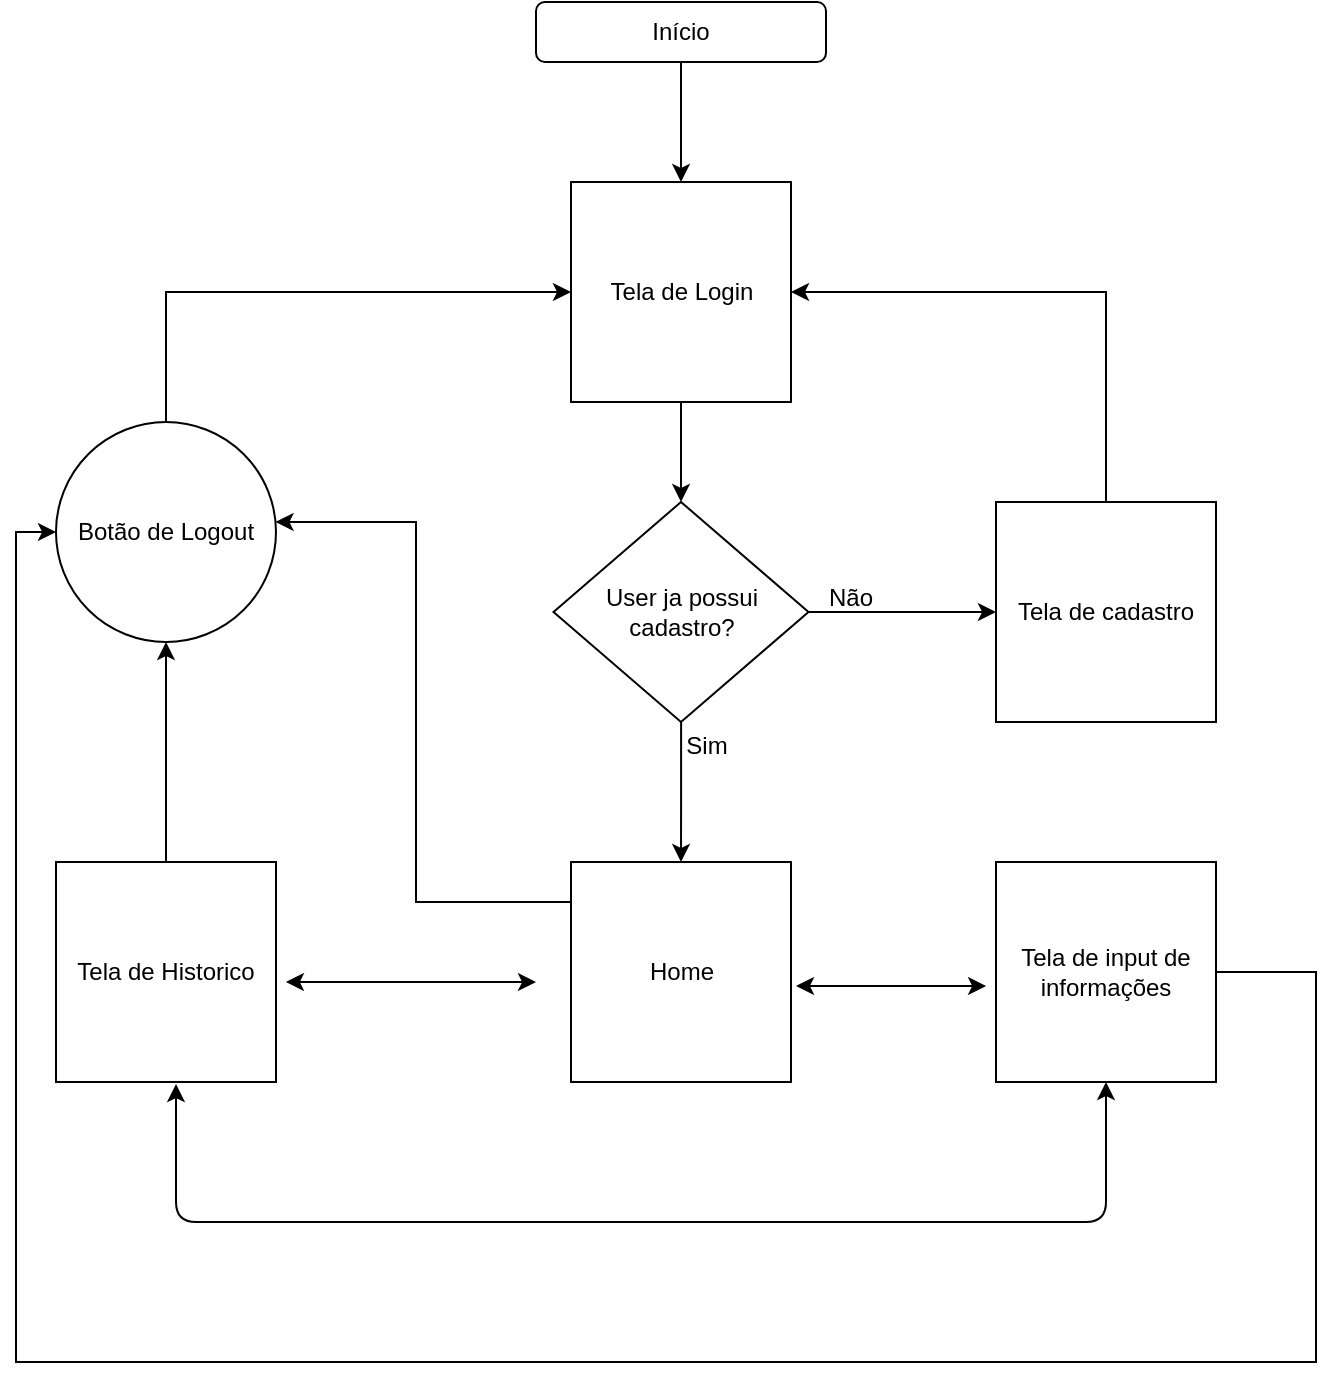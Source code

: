 <mxfile version="14.7.3" type="device"><diagram id="f9jhKmX-fUOaQQ5LwzYX" name="Page-1"><mxGraphModel dx="1426" dy="768" grid="1" gridSize="10" guides="1" tooltips="1" connect="1" arrows="1" fold="1" page="1" pageScale="1" pageWidth="850" pageHeight="1100" math="0" shadow="0"><root><mxCell id="0"/><mxCell id="1" parent="0"/><mxCell id="BUUidGrk-Kmg9liq6ME8-3" style="edgeStyle=orthogonalEdgeStyle;rounded=0;orthogonalLoop=1;jettySize=auto;html=1;entryX=0.5;entryY=0;entryDx=0;entryDy=0;" edge="1" parent="1" source="BUUidGrk-Kmg9liq6ME8-1" target="BUUidGrk-Kmg9liq6ME8-2"><mxGeometry relative="1" as="geometry"/></mxCell><mxCell id="BUUidGrk-Kmg9liq6ME8-1" value="Início" style="rounded=1;whiteSpace=wrap;html=1;" vertex="1" parent="1"><mxGeometry x="340" y="30" width="145" height="30" as="geometry"/></mxCell><mxCell id="BUUidGrk-Kmg9liq6ME8-5" style="edgeStyle=orthogonalEdgeStyle;rounded=0;orthogonalLoop=1;jettySize=auto;html=1;entryX=0.5;entryY=0;entryDx=0;entryDy=0;" edge="1" parent="1" source="BUUidGrk-Kmg9liq6ME8-2" target="BUUidGrk-Kmg9liq6ME8-4"><mxGeometry relative="1" as="geometry"/></mxCell><mxCell id="BUUidGrk-Kmg9liq6ME8-2" value="Tela de Login" style="whiteSpace=wrap;html=1;aspect=fixed;" vertex="1" parent="1"><mxGeometry x="357.5" y="120" width="110" height="110" as="geometry"/></mxCell><mxCell id="BUUidGrk-Kmg9liq6ME8-7" style="edgeStyle=orthogonalEdgeStyle;rounded=0;orthogonalLoop=1;jettySize=auto;html=1;" edge="1" parent="1" source="BUUidGrk-Kmg9liq6ME8-4" target="BUUidGrk-Kmg9liq6ME8-6"><mxGeometry relative="1" as="geometry"/></mxCell><mxCell id="BUUidGrk-Kmg9liq6ME8-10" style="edgeStyle=orthogonalEdgeStyle;rounded=0;orthogonalLoop=1;jettySize=auto;html=1;entryX=0.5;entryY=0;entryDx=0;entryDy=0;" edge="1" parent="1" source="BUUidGrk-Kmg9liq6ME8-4" target="BUUidGrk-Kmg9liq6ME8-9"><mxGeometry relative="1" as="geometry"/></mxCell><mxCell id="BUUidGrk-Kmg9liq6ME8-4" value="User ja possui cadastro?" style="rhombus;whiteSpace=wrap;html=1;" vertex="1" parent="1"><mxGeometry x="348.75" y="280" width="127.5" height="110" as="geometry"/></mxCell><mxCell id="BUUidGrk-Kmg9liq6ME8-8" style="edgeStyle=orthogonalEdgeStyle;rounded=0;orthogonalLoop=1;jettySize=auto;html=1;exitX=0.5;exitY=0;exitDx=0;exitDy=0;entryX=1;entryY=0.5;entryDx=0;entryDy=0;" edge="1" parent="1" source="BUUidGrk-Kmg9liq6ME8-6" target="BUUidGrk-Kmg9liq6ME8-2"><mxGeometry relative="1" as="geometry"/></mxCell><mxCell id="BUUidGrk-Kmg9liq6ME8-6" value="Tela de cadastro" style="whiteSpace=wrap;html=1;aspect=fixed;" vertex="1" parent="1"><mxGeometry x="570" y="280" width="110" height="110" as="geometry"/></mxCell><mxCell id="BUUidGrk-Kmg9liq6ME8-21" style="edgeStyle=orthogonalEdgeStyle;rounded=0;orthogonalLoop=1;jettySize=auto;html=1;exitX=0;exitY=0;exitDx=0;exitDy=0;" edge="1" parent="1" source="BUUidGrk-Kmg9liq6ME8-9" target="BUUidGrk-Kmg9liq6ME8-18"><mxGeometry relative="1" as="geometry"><Array as="points"><mxPoint x="358" y="480"/><mxPoint x="280" y="480"/><mxPoint x="280" y="290"/></Array></mxGeometry></mxCell><mxCell id="BUUidGrk-Kmg9liq6ME8-9" value="Home" style="whiteSpace=wrap;html=1;aspect=fixed;" vertex="1" parent="1"><mxGeometry x="357.5" y="460" width="110" height="110" as="geometry"/></mxCell><mxCell id="BUUidGrk-Kmg9liq6ME8-22" style="edgeStyle=orthogonalEdgeStyle;rounded=0;orthogonalLoop=1;jettySize=auto;html=1;exitX=1;exitY=0.5;exitDx=0;exitDy=0;entryX=0;entryY=0.5;entryDx=0;entryDy=0;" edge="1" parent="1" source="BUUidGrk-Kmg9liq6ME8-11" target="BUUidGrk-Kmg9liq6ME8-18"><mxGeometry relative="1" as="geometry"><Array as="points"><mxPoint x="730" y="515"/><mxPoint x="730" y="710"/><mxPoint x="80" y="710"/><mxPoint x="80" y="295"/></Array></mxGeometry></mxCell><mxCell id="BUUidGrk-Kmg9liq6ME8-11" value="Tela de input de informações" style="whiteSpace=wrap;html=1;aspect=fixed;" vertex="1" parent="1"><mxGeometry x="570" y="460" width="110" height="110" as="geometry"/></mxCell><mxCell id="BUUidGrk-Kmg9liq6ME8-13" value="" style="endArrow=classic;startArrow=classic;html=1;entryX=-0.045;entryY=0.564;entryDx=0;entryDy=0;entryPerimeter=0;" edge="1" parent="1" target="BUUidGrk-Kmg9liq6ME8-11"><mxGeometry width="50" height="50" relative="1" as="geometry"><mxPoint x="470" y="522" as="sourcePoint"/><mxPoint x="590" y="521" as="targetPoint"/></mxGeometry></mxCell><mxCell id="BUUidGrk-Kmg9liq6ME8-19" style="edgeStyle=orthogonalEdgeStyle;rounded=0;orthogonalLoop=1;jettySize=auto;html=1;" edge="1" parent="1" source="BUUidGrk-Kmg9liq6ME8-15" target="BUUidGrk-Kmg9liq6ME8-18"><mxGeometry relative="1" as="geometry"/></mxCell><mxCell id="BUUidGrk-Kmg9liq6ME8-15" value="Tela de Historico" style="whiteSpace=wrap;html=1;aspect=fixed;" vertex="1" parent="1"><mxGeometry x="100" y="460" width="110" height="110" as="geometry"/></mxCell><mxCell id="BUUidGrk-Kmg9liq6ME8-16" value="" style="endArrow=classic;startArrow=classic;html=1;entryX=-0.045;entryY=0.564;entryDx=0;entryDy=0;entryPerimeter=0;" edge="1" parent="1"><mxGeometry width="50" height="50" relative="1" as="geometry"><mxPoint x="214.95" y="520" as="sourcePoint"/><mxPoint x="340.0" y="520.04" as="targetPoint"/></mxGeometry></mxCell><mxCell id="BUUidGrk-Kmg9liq6ME8-17" value="" style="endArrow=classic;startArrow=classic;html=1;exitX=0.5;exitY=1;exitDx=0;exitDy=0;" edge="1" parent="1" source="BUUidGrk-Kmg9liq6ME8-11"><mxGeometry width="50" height="50" relative="1" as="geometry"><mxPoint x="320" y="750" as="sourcePoint"/><mxPoint x="160" y="571" as="targetPoint"/><Array as="points"><mxPoint x="625" y="640"/><mxPoint x="400" y="640"/><mxPoint x="160" y="640"/></Array></mxGeometry></mxCell><mxCell id="BUUidGrk-Kmg9liq6ME8-20" style="edgeStyle=orthogonalEdgeStyle;rounded=0;orthogonalLoop=1;jettySize=auto;html=1;entryX=0;entryY=0.5;entryDx=0;entryDy=0;" edge="1" parent="1" source="BUUidGrk-Kmg9liq6ME8-18" target="BUUidGrk-Kmg9liq6ME8-2"><mxGeometry relative="1" as="geometry"><Array as="points"><mxPoint x="155" y="175"/></Array></mxGeometry></mxCell><mxCell id="BUUidGrk-Kmg9liq6ME8-18" value="Botão de Logout" style="ellipse;whiteSpace=wrap;html=1;aspect=fixed;" vertex="1" parent="1"><mxGeometry x="100" y="240" width="110" height="110" as="geometry"/></mxCell><mxCell id="BUUidGrk-Kmg9liq6ME8-23" value="Sim" style="text;html=1;align=center;verticalAlign=middle;resizable=0;points=[];autosize=1;strokeColor=none;" vertex="1" parent="1"><mxGeometry x="405" y="392" width="40" height="20" as="geometry"/></mxCell><mxCell id="BUUidGrk-Kmg9liq6ME8-24" value="Não" style="text;html=1;align=center;verticalAlign=middle;resizable=0;points=[];autosize=1;strokeColor=none;" vertex="1" parent="1"><mxGeometry x="477" y="318" width="40" height="20" as="geometry"/></mxCell></root></mxGraphModel></diagram></mxfile>